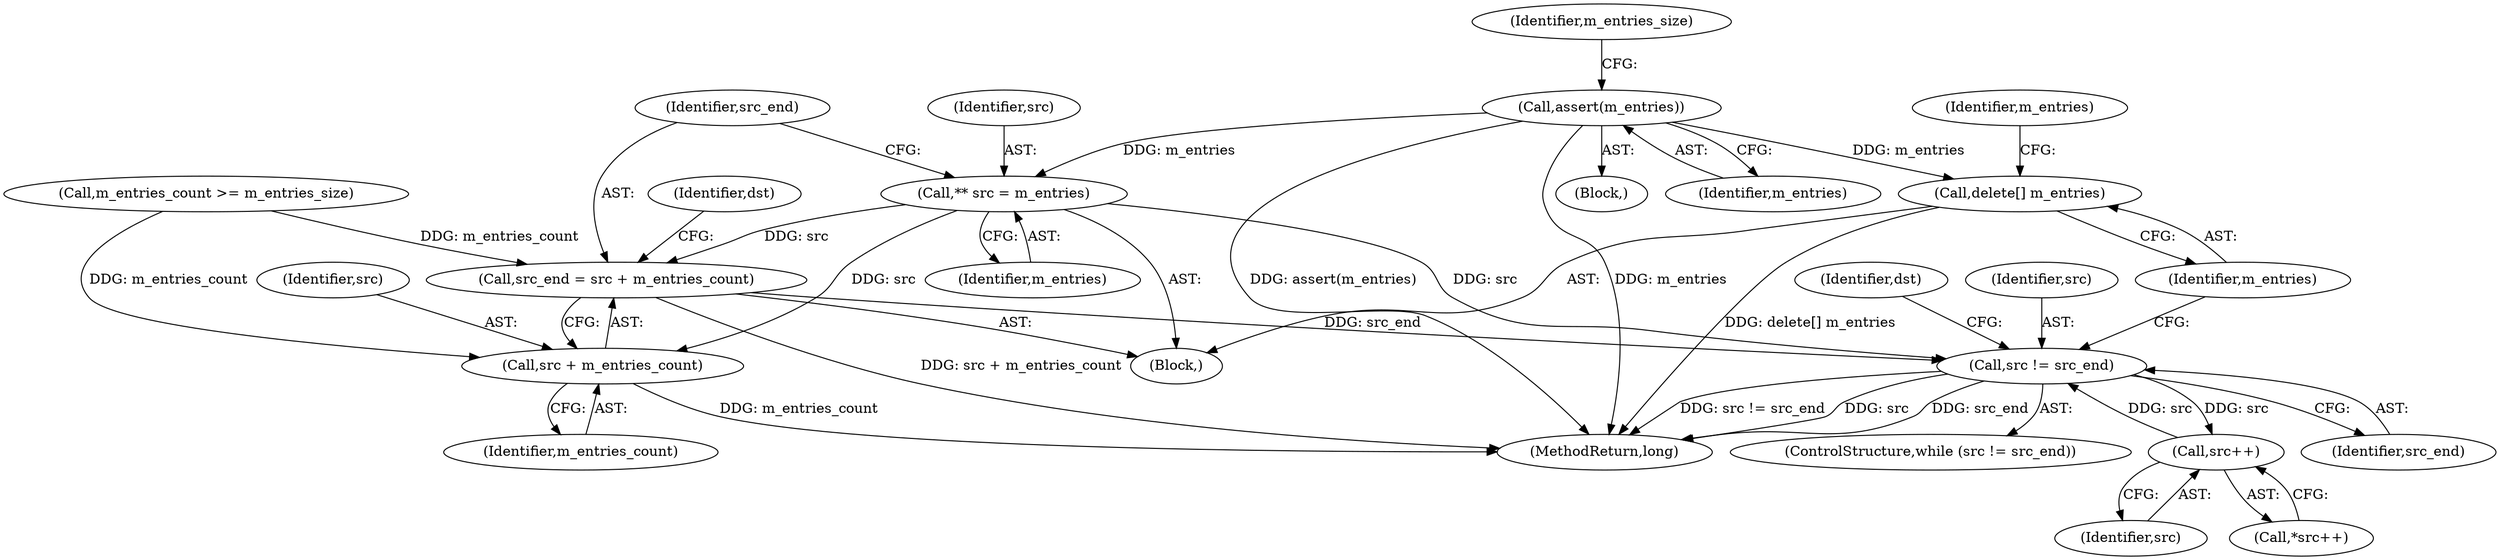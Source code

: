 digraph "0_Android_cc274e2abe8b2a6698a5c47d8aa4bb45f1f9538d_3@API" {
"1000140" [label="(Call,assert(m_entries))"];
"1000164" [label="(Call,** src = m_entries)"];
"1000167" [label="(Call,src_end = src + m_entries_count)"];
"1000177" [label="(Call,src != src_end)"];
"1000185" [label="(Call,src++)"];
"1000169" [label="(Call,src + m_entries_count)"];
"1000187" [label="(Call,delete[] m_entries)"];
"1000187" [label="(Call,delete[] m_entries)"];
"1000140" [label="(Call,assert(m_entries))"];
"1000165" [label="(Identifier,src)"];
"1000185" [label="(Call,src++)"];
"1000209" [label="(MethodReturn,long)"];
"1000183" [label="(Identifier,dst)"];
"1000186" [label="(Identifier,src)"];
"1000170" [label="(Identifier,src)"];
"1000164" [label="(Call,** src = m_entries)"];
"1000168" [label="(Identifier,src_end)"];
"1000144" [label="(Identifier,m_entries_size)"];
"1000176" [label="(ControlStructure,while (src != src_end))"];
"1000177" [label="(Call,src != src_end)"];
"1000166" [label="(Identifier,m_entries)"];
"1000190" [label="(Identifier,m_entries)"];
"1000167" [label="(Call,src_end = src + m_entries_count)"];
"1000184" [label="(Call,*src++)"];
"1000178" [label="(Identifier,src)"];
"1000174" [label="(Identifier,dst)"];
"1000188" [label="(Identifier,m_entries)"];
"1000169" [label="(Call,src + m_entries_count)"];
"1000171" [label="(Identifier,m_entries_count)"];
"1000151" [label="(Call,m_entries_count >= m_entries_size)"];
"1000179" [label="(Identifier,src_end)"];
"1000141" [label="(Identifier,m_entries)"];
"1000154" [label="(Block,)"];
"1000139" [label="(Block,)"];
"1000140" -> "1000139"  [label="AST: "];
"1000140" -> "1000141"  [label="CFG: "];
"1000141" -> "1000140"  [label="AST: "];
"1000144" -> "1000140"  [label="CFG: "];
"1000140" -> "1000209"  [label="DDG: m_entries"];
"1000140" -> "1000209"  [label="DDG: assert(m_entries)"];
"1000140" -> "1000164"  [label="DDG: m_entries"];
"1000140" -> "1000187"  [label="DDG: m_entries"];
"1000164" -> "1000154"  [label="AST: "];
"1000164" -> "1000166"  [label="CFG: "];
"1000165" -> "1000164"  [label="AST: "];
"1000166" -> "1000164"  [label="AST: "];
"1000168" -> "1000164"  [label="CFG: "];
"1000164" -> "1000167"  [label="DDG: src"];
"1000164" -> "1000169"  [label="DDG: src"];
"1000164" -> "1000177"  [label="DDG: src"];
"1000167" -> "1000154"  [label="AST: "];
"1000167" -> "1000169"  [label="CFG: "];
"1000168" -> "1000167"  [label="AST: "];
"1000169" -> "1000167"  [label="AST: "];
"1000174" -> "1000167"  [label="CFG: "];
"1000167" -> "1000209"  [label="DDG: src + m_entries_count"];
"1000151" -> "1000167"  [label="DDG: m_entries_count"];
"1000167" -> "1000177"  [label="DDG: src_end"];
"1000177" -> "1000176"  [label="AST: "];
"1000177" -> "1000179"  [label="CFG: "];
"1000178" -> "1000177"  [label="AST: "];
"1000179" -> "1000177"  [label="AST: "];
"1000183" -> "1000177"  [label="CFG: "];
"1000188" -> "1000177"  [label="CFG: "];
"1000177" -> "1000209"  [label="DDG: src_end"];
"1000177" -> "1000209"  [label="DDG: src != src_end"];
"1000177" -> "1000209"  [label="DDG: src"];
"1000185" -> "1000177"  [label="DDG: src"];
"1000177" -> "1000185"  [label="DDG: src"];
"1000185" -> "1000184"  [label="AST: "];
"1000185" -> "1000186"  [label="CFG: "];
"1000186" -> "1000185"  [label="AST: "];
"1000184" -> "1000185"  [label="CFG: "];
"1000169" -> "1000171"  [label="CFG: "];
"1000170" -> "1000169"  [label="AST: "];
"1000171" -> "1000169"  [label="AST: "];
"1000169" -> "1000209"  [label="DDG: m_entries_count"];
"1000151" -> "1000169"  [label="DDG: m_entries_count"];
"1000187" -> "1000154"  [label="AST: "];
"1000187" -> "1000188"  [label="CFG: "];
"1000188" -> "1000187"  [label="AST: "];
"1000190" -> "1000187"  [label="CFG: "];
"1000187" -> "1000209"  [label="DDG: delete[] m_entries"];
}
